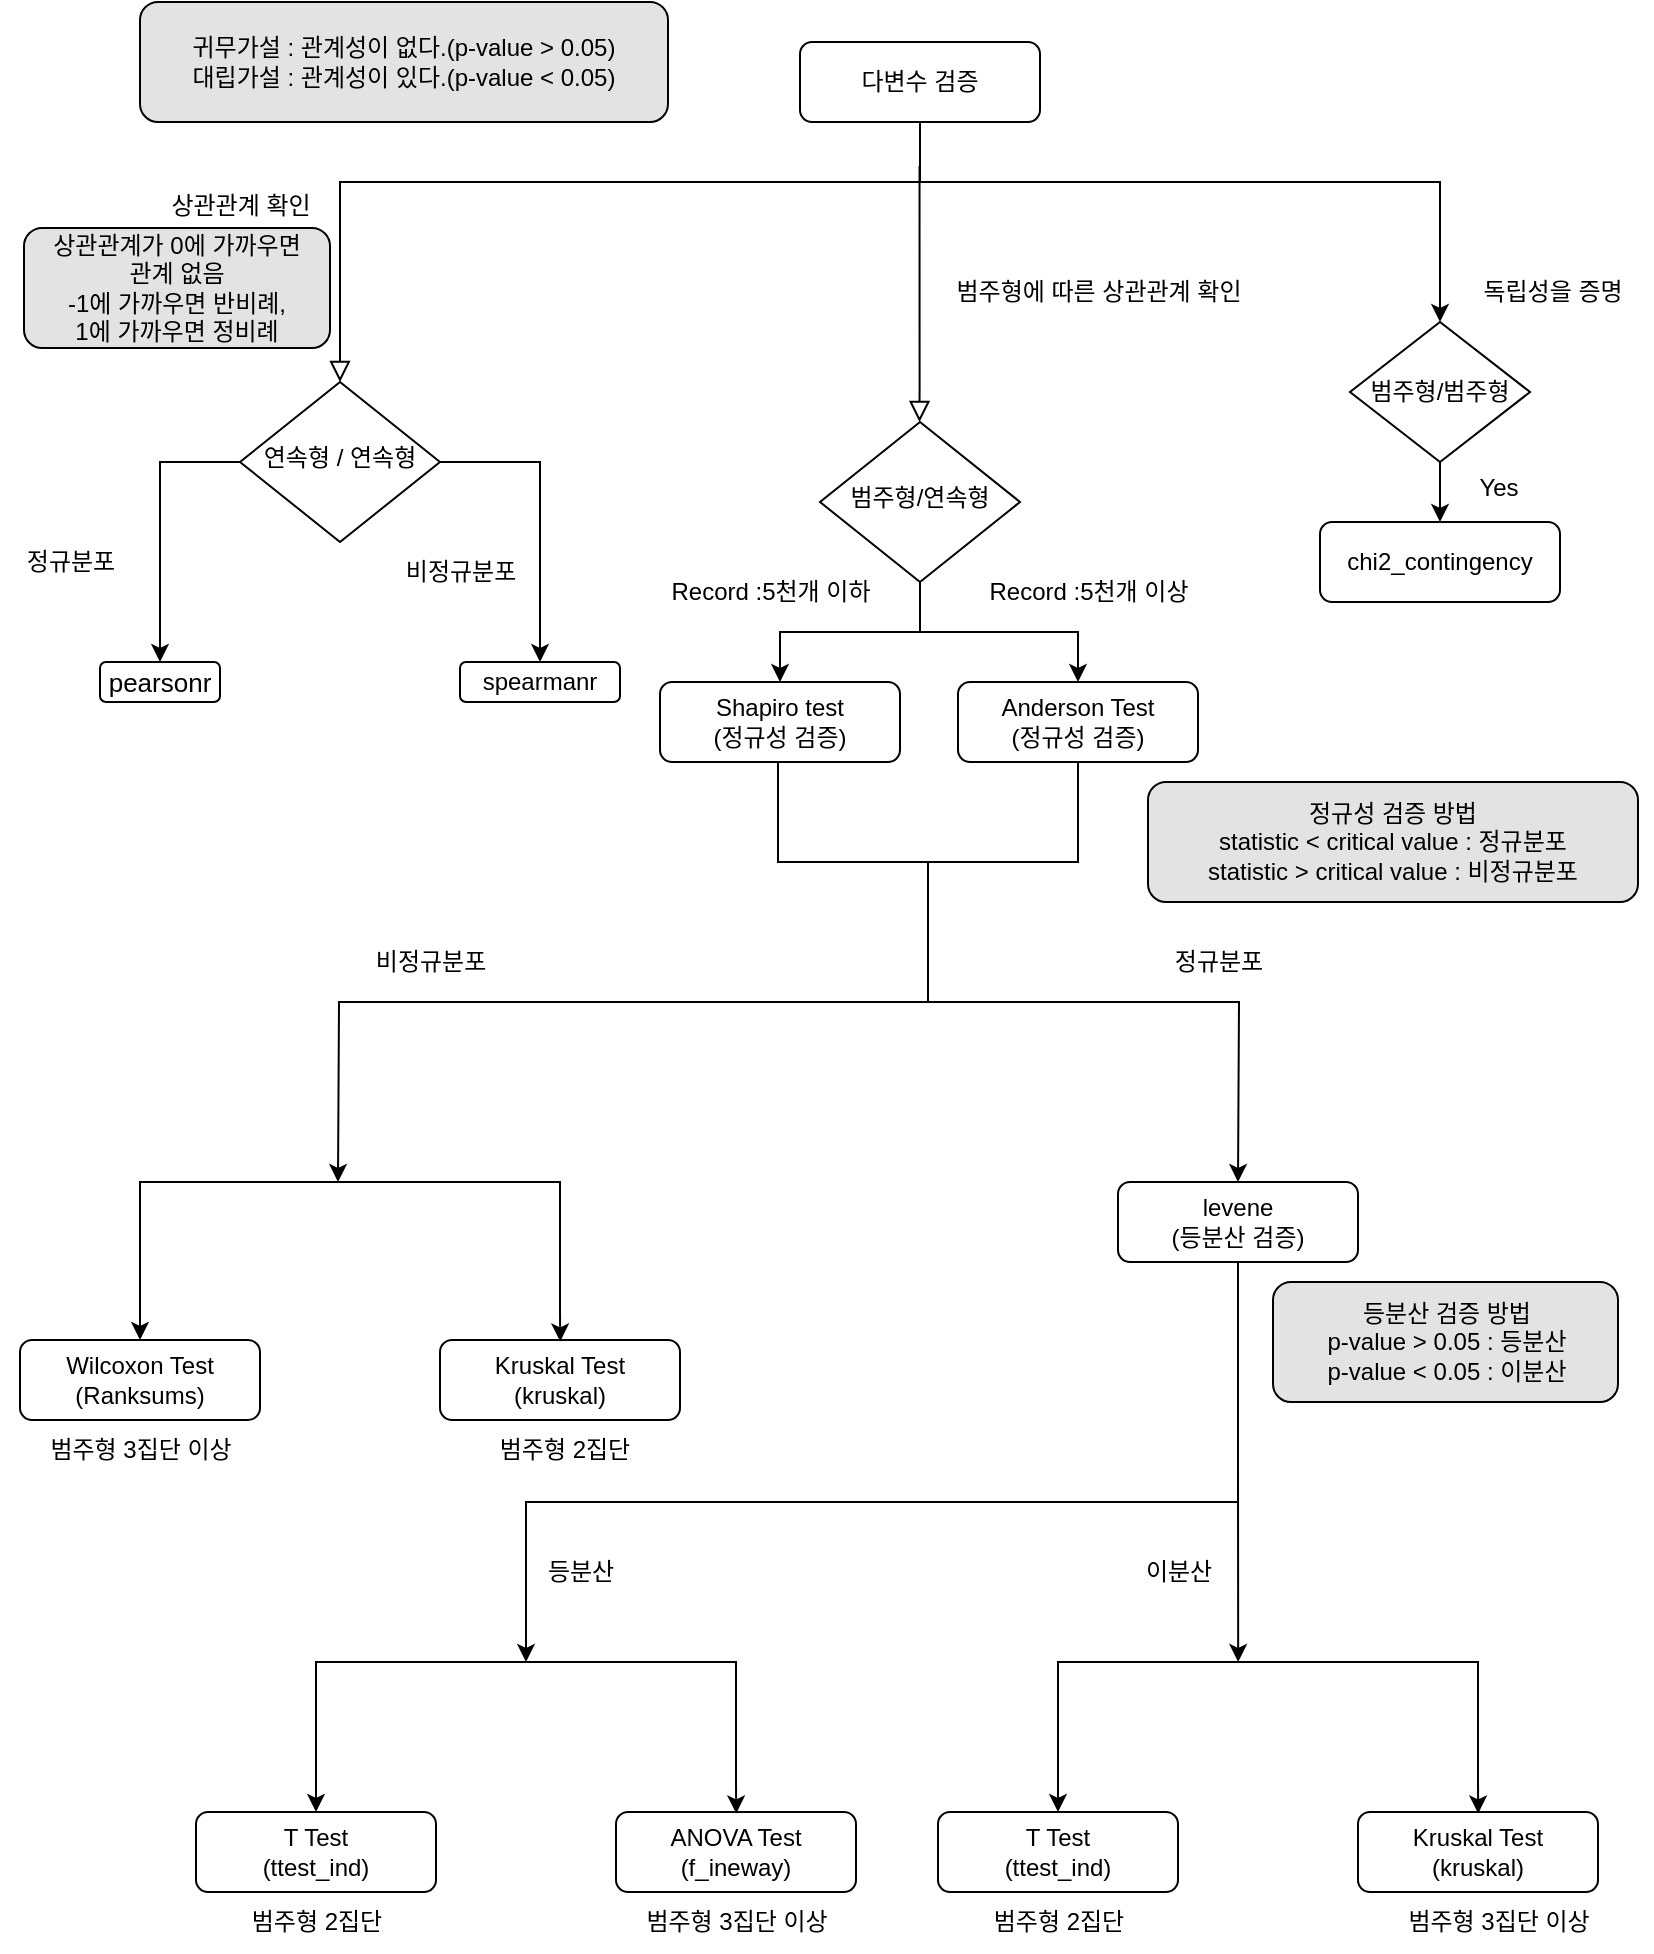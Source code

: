 <mxfile version="23.1.1" type="github">
  <diagram name="페이지-1" id="qf452SQ2Ja6n7-UAZfex">
    <mxGraphModel dx="3857" dy="1243" grid="1" gridSize="10" guides="1" tooltips="1" connect="1" arrows="1" fold="1" page="1" pageScale="1" pageWidth="1200" pageHeight="1920" math="0" shadow="0">
      <root>
        <mxCell id="0" />
        <mxCell id="1" parent="0" />
        <mxCell id="xQwOue-ps2qFC5m5liGH-1" value="" style="rounded=0;html=1;jettySize=auto;orthogonalLoop=1;fontSize=11;endArrow=block;endFill=0;endSize=8;strokeWidth=1;shadow=0;labelBackgroundColor=none;edgeStyle=orthogonalEdgeStyle;" edge="1" parent="1" source="xQwOue-ps2qFC5m5liGH-3" target="xQwOue-ps2qFC5m5liGH-7">
          <mxGeometry relative="1" as="geometry">
            <Array as="points">
              <mxPoint x="632" y="100" />
              <mxPoint x="342" y="100" />
            </Array>
          </mxGeometry>
        </mxCell>
        <mxCell id="xQwOue-ps2qFC5m5liGH-2" style="edgeStyle=orthogonalEdgeStyle;rounded=0;orthogonalLoop=1;jettySize=auto;html=1;entryX=0.5;entryY=0;entryDx=0;entryDy=0;" edge="1" parent="1" source="xQwOue-ps2qFC5m5liGH-3" target="xQwOue-ps2qFC5m5liGH-15">
          <mxGeometry relative="1" as="geometry">
            <Array as="points">
              <mxPoint x="632" y="100" />
              <mxPoint x="892" y="100" />
            </Array>
          </mxGeometry>
        </mxCell>
        <mxCell id="xQwOue-ps2qFC5m5liGH-3" value="다변수 검증" style="rounded=1;whiteSpace=wrap;html=1;fontSize=12;glass=0;strokeWidth=1;shadow=0;" vertex="1" parent="1">
          <mxGeometry x="572" y="30" width="120" height="40" as="geometry" />
        </mxCell>
        <mxCell id="xQwOue-ps2qFC5m5liGH-4" value="" style="rounded=0;html=1;jettySize=auto;orthogonalLoop=1;fontSize=11;endArrow=block;endFill=0;endSize=8;strokeWidth=1;shadow=0;labelBackgroundColor=none;edgeStyle=orthogonalEdgeStyle;" edge="1" parent="1">
          <mxGeometry y="20" relative="1" as="geometry">
            <mxPoint as="offset" />
            <mxPoint x="631.76" y="92" as="sourcePoint" />
            <mxPoint x="631.76" y="220" as="targetPoint" />
            <Array as="points">
              <mxPoint x="631.76" y="202" />
              <mxPoint x="631.76" y="202" />
            </Array>
          </mxGeometry>
        </mxCell>
        <mxCell id="xQwOue-ps2qFC5m5liGH-5" style="edgeStyle=orthogonalEdgeStyle;rounded=0;orthogonalLoop=1;jettySize=auto;html=1;" edge="1" parent="1" source="xQwOue-ps2qFC5m5liGH-7" target="xQwOue-ps2qFC5m5liGH-18">
          <mxGeometry relative="1" as="geometry">
            <mxPoint x="522" y="340" as="targetPoint" />
            <Array as="points">
              <mxPoint x="252" y="240" />
            </Array>
          </mxGeometry>
        </mxCell>
        <mxCell id="xQwOue-ps2qFC5m5liGH-6" style="edgeStyle=orthogonalEdgeStyle;rounded=0;orthogonalLoop=1;jettySize=auto;html=1;entryX=0.5;entryY=0;entryDx=0;entryDy=0;" edge="1" parent="1" source="xQwOue-ps2qFC5m5liGH-7" target="xQwOue-ps2qFC5m5liGH-19">
          <mxGeometry relative="1" as="geometry">
            <mxPoint x="742" y="340" as="targetPoint" />
            <Array as="points">
              <mxPoint x="442" y="240" />
            </Array>
          </mxGeometry>
        </mxCell>
        <mxCell id="xQwOue-ps2qFC5m5liGH-7" value="연속형 / 연속형" style="rhombus;whiteSpace=wrap;html=1;shadow=0;fontFamily=Helvetica;fontSize=12;align=center;strokeWidth=1;spacing=6;spacingTop=-4;" vertex="1" parent="1">
          <mxGeometry x="292" y="200" width="100" height="80" as="geometry" />
        </mxCell>
        <mxCell id="xQwOue-ps2qFC5m5liGH-8" value="chi2_contingency" style="rounded=1;whiteSpace=wrap;html=1;fontSize=12;glass=0;strokeWidth=1;shadow=0;" vertex="1" parent="1">
          <mxGeometry x="832" y="270" width="120" height="40" as="geometry" />
        </mxCell>
        <mxCell id="xQwOue-ps2qFC5m5liGH-9" style="edgeStyle=orthogonalEdgeStyle;rounded=0;orthogonalLoop=1;jettySize=auto;html=1;entryX=0.5;entryY=0;entryDx=0;entryDy=0;" edge="1" parent="1" source="xQwOue-ps2qFC5m5liGH-11" target="xQwOue-ps2qFC5m5liGH-12">
          <mxGeometry relative="1" as="geometry" />
        </mxCell>
        <mxCell id="xQwOue-ps2qFC5m5liGH-10" style="edgeStyle=orthogonalEdgeStyle;rounded=0;orthogonalLoop=1;jettySize=auto;html=1;" edge="1" parent="1" source="xQwOue-ps2qFC5m5liGH-11" target="xQwOue-ps2qFC5m5liGH-13">
          <mxGeometry relative="1" as="geometry" />
        </mxCell>
        <mxCell id="xQwOue-ps2qFC5m5liGH-11" value="범주형/연속형" style="rhombus;whiteSpace=wrap;html=1;shadow=0;fontFamily=Helvetica;fontSize=12;align=center;strokeWidth=1;spacing=6;spacingTop=-4;" vertex="1" parent="1">
          <mxGeometry x="582" y="220" width="100" height="80" as="geometry" />
        </mxCell>
        <mxCell id="xQwOue-ps2qFC5m5liGH-12" value="Shapiro test&lt;br&gt;(정규성 검증)" style="rounded=1;whiteSpace=wrap;html=1;fontSize=12;glass=0;strokeWidth=1;shadow=0;" vertex="1" parent="1">
          <mxGeometry x="502" y="350" width="120" height="40" as="geometry" />
        </mxCell>
        <mxCell id="xQwOue-ps2qFC5m5liGH-13" value="Anderson Test&lt;br&gt;(정규성 검증)" style="rounded=1;whiteSpace=wrap;html=1;fontSize=12;glass=0;strokeWidth=1;shadow=0;" vertex="1" parent="1">
          <mxGeometry x="651" y="350" width="120" height="40" as="geometry" />
        </mxCell>
        <mxCell id="xQwOue-ps2qFC5m5liGH-14" style="edgeStyle=orthogonalEdgeStyle;rounded=0;orthogonalLoop=1;jettySize=auto;html=1;exitX=0.5;exitY=1;exitDx=0;exitDy=0;entryX=0.5;entryY=0;entryDx=0;entryDy=0;" edge="1" parent="1" source="xQwOue-ps2qFC5m5liGH-15" target="xQwOue-ps2qFC5m5liGH-8">
          <mxGeometry relative="1" as="geometry" />
        </mxCell>
        <mxCell id="xQwOue-ps2qFC5m5liGH-15" value="범주형/범주형" style="rhombus;whiteSpace=wrap;html=1;" vertex="1" parent="1">
          <mxGeometry x="847" y="170" width="90" height="70" as="geometry" />
        </mxCell>
        <mxCell id="xQwOue-ps2qFC5m5liGH-16" value="정규분포" style="text;html=1;align=center;verticalAlign=middle;resizable=0;points=[];autosize=1;strokeColor=none;fillColor=none;" vertex="1" parent="1">
          <mxGeometry x="172" y="275" width="70" height="30" as="geometry" />
        </mxCell>
        <mxCell id="xQwOue-ps2qFC5m5liGH-17" value="비정규분포" style="text;html=1;align=center;verticalAlign=middle;resizable=0;points=[];autosize=1;strokeColor=none;fillColor=none;" vertex="1" parent="1">
          <mxGeometry x="362" y="280" width="80" height="30" as="geometry" />
        </mxCell>
        <mxCell id="xQwOue-ps2qFC5m5liGH-18" value="pearsonr" style="rounded=1;whiteSpace=wrap;html=1;fontSize=13;" vertex="1" parent="1">
          <mxGeometry x="222" y="340" width="60" height="20" as="geometry" />
        </mxCell>
        <mxCell id="xQwOue-ps2qFC5m5liGH-19" value="spearmanr" style="rounded=1;whiteSpace=wrap;html=1;" vertex="1" parent="1">
          <mxGeometry x="402" y="340" width="80" height="20" as="geometry" />
        </mxCell>
        <mxCell id="xQwOue-ps2qFC5m5liGH-20" value="Record :5천개 이하" style="text;html=1;align=center;verticalAlign=middle;resizable=0;points=[];autosize=1;strokeColor=none;fillColor=none;" vertex="1" parent="1">
          <mxGeometry x="492" y="290" width="130" height="30" as="geometry" />
        </mxCell>
        <mxCell id="xQwOue-ps2qFC5m5liGH-21" value="Record :5천개 이상" style="text;html=1;align=center;verticalAlign=middle;resizable=0;points=[];autosize=1;strokeColor=none;fillColor=none;" vertex="1" parent="1">
          <mxGeometry x="651" y="290" width="130" height="30" as="geometry" />
        </mxCell>
        <mxCell id="xQwOue-ps2qFC5m5liGH-22" value="" style="line;strokeWidth=1;direction=south;html=1;perimeter=backbonePerimeter;points=[];outlineConnect=0;" vertex="1" parent="1">
          <mxGeometry x="631" y="440" width="10" height="70" as="geometry" />
        </mxCell>
        <mxCell id="xQwOue-ps2qFC5m5liGH-23" value="" style="shape=partialRectangle;whiteSpace=wrap;html=1;bottom=0;right=0;fillColor=none;rotation=-90;" vertex="1" parent="1">
          <mxGeometry x="573.5" y="377.5" width="50" height="75" as="geometry" />
        </mxCell>
        <mxCell id="xQwOue-ps2qFC5m5liGH-24" value="" style="shape=partialRectangle;whiteSpace=wrap;html=1;bottom=0;right=0;fillColor=none;rotation=-90;direction=north;" vertex="1" parent="1">
          <mxGeometry x="648.5" y="377.5" width="50" height="75" as="geometry" />
        </mxCell>
        <mxCell id="xQwOue-ps2qFC5m5liGH-25" style="edgeStyle=orthogonalEdgeStyle;rounded=0;orthogonalLoop=1;jettySize=auto;html=1;exitX=0.5;exitY=0;exitDx=0;exitDy=0;" edge="1" parent="1" source="xQwOue-ps2qFC5m5liGH-24" target="xQwOue-ps2qFC5m5liGH-24">
          <mxGeometry relative="1" as="geometry" />
        </mxCell>
        <mxCell id="xQwOue-ps2qFC5m5liGH-26" style="edgeStyle=orthogonalEdgeStyle;rounded=0;orthogonalLoop=1;jettySize=auto;html=1;" edge="1" parent="1" source="xQwOue-ps2qFC5m5liGH-28">
          <mxGeometry relative="1" as="geometry">
            <mxPoint x="791" y="600" as="targetPoint" />
          </mxGeometry>
        </mxCell>
        <mxCell id="xQwOue-ps2qFC5m5liGH-27" style="edgeStyle=orthogonalEdgeStyle;rounded=0;orthogonalLoop=1;jettySize=auto;html=1;" edge="1" parent="1" source="xQwOue-ps2qFC5m5liGH-28">
          <mxGeometry relative="1" as="geometry">
            <mxPoint x="341.0" y="600" as="targetPoint" />
          </mxGeometry>
        </mxCell>
        <mxCell id="xQwOue-ps2qFC5m5liGH-28" value="" style="line;strokeWidth=1;html=1;perimeter=backbonePerimeter;points=[];outlineConnect=0;" vertex="1" parent="1">
          <mxGeometry x="431" y="505" width="340" height="10" as="geometry" />
        </mxCell>
        <mxCell id="xQwOue-ps2qFC5m5liGH-29" style="edgeStyle=orthogonalEdgeStyle;rounded=0;orthogonalLoop=1;jettySize=auto;html=1;exitX=1;exitY=0;exitDx=0;exitDy=0;entryX=0.5;entryY=0;entryDx=0;entryDy=0;" edge="1" parent="1" source="xQwOue-ps2qFC5m5liGH-30" target="xQwOue-ps2qFC5m5liGH-31">
          <mxGeometry relative="1" as="geometry" />
        </mxCell>
        <mxCell id="xQwOue-ps2qFC5m5liGH-30" value="" style="shape=partialRectangle;whiteSpace=wrap;html=1;bottom=1;right=1;left=1;top=0;fillColor=none;routingCenterX=-0.5;direction=west;" vertex="1" parent="1">
          <mxGeometry x="242" y="600" width="210" height="64" as="geometry" />
        </mxCell>
        <mxCell id="xQwOue-ps2qFC5m5liGH-31" value="Wilcoxon Test&lt;br&gt;(Ranksums)" style="rounded=1;whiteSpace=wrap;html=1;fontSize=12;glass=0;strokeWidth=1;shadow=0;" vertex="1" parent="1">
          <mxGeometry x="182" y="679" width="120" height="40" as="geometry" />
        </mxCell>
        <mxCell id="xQwOue-ps2qFC5m5liGH-32" value="Kruskal Test&lt;br&gt;(kruskal)" style="rounded=1;whiteSpace=wrap;html=1;fontSize=12;glass=0;strokeWidth=1;shadow=0;" vertex="1" parent="1">
          <mxGeometry x="392" y="679" width="120" height="40" as="geometry" />
        </mxCell>
        <mxCell id="xQwOue-ps2qFC5m5liGH-33" style="edgeStyle=orthogonalEdgeStyle;rounded=0;orthogonalLoop=1;jettySize=auto;html=1;exitX=0;exitY=0;exitDx=0;exitDy=0;entryX=0.501;entryY=0.018;entryDx=0;entryDy=0;entryPerimeter=0;" edge="1" parent="1" source="xQwOue-ps2qFC5m5liGH-30" target="xQwOue-ps2qFC5m5liGH-32">
          <mxGeometry relative="1" as="geometry" />
        </mxCell>
        <mxCell id="xQwOue-ps2qFC5m5liGH-34" value="범주형 3집단 이상" style="text;html=1;align=center;verticalAlign=middle;resizable=0;points=[];autosize=1;strokeColor=none;fillColor=none;" vertex="1" parent="1">
          <mxGeometry x="182" y="719" width="120" height="30" as="geometry" />
        </mxCell>
        <mxCell id="xQwOue-ps2qFC5m5liGH-35" value="범주형 2집단" style="text;html=1;align=center;verticalAlign=middle;resizable=0;points=[];autosize=1;strokeColor=none;fillColor=none;" vertex="1" parent="1">
          <mxGeometry x="409" y="719" width="90" height="30" as="geometry" />
        </mxCell>
        <mxCell id="xQwOue-ps2qFC5m5liGH-36" style="edgeStyle=orthogonalEdgeStyle;rounded=0;orthogonalLoop=1;jettySize=auto;html=1;exitX=1;exitY=0;exitDx=0;exitDy=0;entryX=0.5;entryY=0;entryDx=0;entryDy=0;" edge="1" parent="1" source="xQwOue-ps2qFC5m5liGH-37" target="xQwOue-ps2qFC5m5liGH-38">
          <mxGeometry relative="1" as="geometry" />
        </mxCell>
        <mxCell id="xQwOue-ps2qFC5m5liGH-37" value="" style="shape=partialRectangle;whiteSpace=wrap;html=1;bottom=1;right=1;left=1;top=0;fillColor=none;routingCenterX=-0.5;direction=west;" vertex="1" parent="1">
          <mxGeometry x="701" y="840" width="210" height="60" as="geometry" />
        </mxCell>
        <mxCell id="xQwOue-ps2qFC5m5liGH-38" value="T Test&lt;br&gt;(ttest_ind)" style="rounded=1;whiteSpace=wrap;html=1;fontSize=12;glass=0;strokeWidth=1;shadow=0;" vertex="1" parent="1">
          <mxGeometry x="641" y="915" width="120" height="40" as="geometry" />
        </mxCell>
        <mxCell id="xQwOue-ps2qFC5m5liGH-39" value="Kruskal Test&lt;br&gt;(kruskal)" style="rounded=1;whiteSpace=wrap;html=1;fontSize=12;glass=0;strokeWidth=1;shadow=0;" vertex="1" parent="1">
          <mxGeometry x="851" y="915" width="120" height="40" as="geometry" />
        </mxCell>
        <mxCell id="xQwOue-ps2qFC5m5liGH-40" style="edgeStyle=orthogonalEdgeStyle;rounded=0;orthogonalLoop=1;jettySize=auto;html=1;exitX=0;exitY=0;exitDx=0;exitDy=0;entryX=0.501;entryY=0.018;entryDx=0;entryDy=0;entryPerimeter=0;" edge="1" parent="1" source="xQwOue-ps2qFC5m5liGH-37" target="xQwOue-ps2qFC5m5liGH-39">
          <mxGeometry relative="1" as="geometry" />
        </mxCell>
        <mxCell id="xQwOue-ps2qFC5m5liGH-41" value="범주형 3집단 이상" style="text;html=1;align=center;verticalAlign=middle;resizable=0;points=[];autosize=1;strokeColor=none;fillColor=none;" vertex="1" parent="1">
          <mxGeometry x="861" y="955" width="120" height="30" as="geometry" />
        </mxCell>
        <mxCell id="xQwOue-ps2qFC5m5liGH-42" value="범주형 2집단" style="text;html=1;align=center;verticalAlign=middle;resizable=0;points=[];autosize=1;strokeColor=none;fillColor=none;" vertex="1" parent="1">
          <mxGeometry x="656" y="955" width="90" height="30" as="geometry" />
        </mxCell>
        <mxCell id="xQwOue-ps2qFC5m5liGH-43" style="edgeStyle=orthogonalEdgeStyle;rounded=0;orthogonalLoop=1;jettySize=auto;html=1;exitX=1;exitY=0;exitDx=0;exitDy=0;entryX=0.5;entryY=0;entryDx=0;entryDy=0;" edge="1" parent="1" source="xQwOue-ps2qFC5m5liGH-44" target="xQwOue-ps2qFC5m5liGH-45">
          <mxGeometry relative="1" as="geometry" />
        </mxCell>
        <mxCell id="xQwOue-ps2qFC5m5liGH-44" value="" style="shape=partialRectangle;whiteSpace=wrap;html=1;bottom=1;right=1;left=1;top=0;fillColor=none;routingCenterX=-0.5;direction=west;" vertex="1" parent="1">
          <mxGeometry x="330" y="840" width="210" height="60" as="geometry" />
        </mxCell>
        <mxCell id="xQwOue-ps2qFC5m5liGH-45" value="T Test&lt;br&gt;(ttest_ind)" style="rounded=1;whiteSpace=wrap;html=1;fontSize=12;glass=0;strokeWidth=1;shadow=0;" vertex="1" parent="1">
          <mxGeometry x="270" y="915" width="120" height="40" as="geometry" />
        </mxCell>
        <mxCell id="xQwOue-ps2qFC5m5liGH-46" value="ANOVA Test&lt;br&gt;(f_ineway)" style="rounded=1;whiteSpace=wrap;html=1;fontSize=12;glass=0;strokeWidth=1;shadow=0;" vertex="1" parent="1">
          <mxGeometry x="480" y="915" width="120" height="40" as="geometry" />
        </mxCell>
        <mxCell id="xQwOue-ps2qFC5m5liGH-47" style="edgeStyle=orthogonalEdgeStyle;rounded=0;orthogonalLoop=1;jettySize=auto;html=1;exitX=0;exitY=0;exitDx=0;exitDy=0;entryX=0.501;entryY=0.018;entryDx=0;entryDy=0;entryPerimeter=0;" edge="1" parent="1" source="xQwOue-ps2qFC5m5liGH-44" target="xQwOue-ps2qFC5m5liGH-46">
          <mxGeometry relative="1" as="geometry" />
        </mxCell>
        <mxCell id="xQwOue-ps2qFC5m5liGH-48" value="범주형 3집단 이상" style="text;html=1;align=center;verticalAlign=middle;resizable=0;points=[];autosize=1;strokeColor=none;fillColor=none;" vertex="1" parent="1">
          <mxGeometry x="480" y="955" width="120" height="30" as="geometry" />
        </mxCell>
        <mxCell id="xQwOue-ps2qFC5m5liGH-49" value="범주형 2집단" style="text;html=1;align=center;verticalAlign=middle;resizable=0;points=[];autosize=1;strokeColor=none;fillColor=none;" vertex="1" parent="1">
          <mxGeometry x="285" y="955" width="90" height="30" as="geometry" />
        </mxCell>
        <mxCell id="xQwOue-ps2qFC5m5liGH-50" style="edgeStyle=orthogonalEdgeStyle;rounded=0;orthogonalLoop=1;jettySize=auto;html=1;" edge="1" parent="1" source="xQwOue-ps2qFC5m5liGH-51" target="xQwOue-ps2qFC5m5liGH-44">
          <mxGeometry relative="1" as="geometry">
            <Array as="points">
              <mxPoint x="791" y="760" />
              <mxPoint x="435" y="760" />
            </Array>
          </mxGeometry>
        </mxCell>
        <mxCell id="xQwOue-ps2qFC5m5liGH-51" value="levene&lt;br&gt;(등분산 검증)" style="rounded=1;whiteSpace=wrap;html=1;fontSize=12;glass=0;strokeWidth=1;shadow=0;" vertex="1" parent="1">
          <mxGeometry x="731" y="600" width="120" height="40" as="geometry" />
        </mxCell>
        <mxCell id="xQwOue-ps2qFC5m5liGH-52" style="edgeStyle=orthogonalEdgeStyle;rounded=0;orthogonalLoop=1;jettySize=auto;html=1;entryX=0.571;entryY=1;entryDx=0;entryDy=0;entryPerimeter=0;" edge="1" parent="1" source="xQwOue-ps2qFC5m5liGH-51" target="xQwOue-ps2qFC5m5liGH-37">
          <mxGeometry relative="1" as="geometry" />
        </mxCell>
        <mxCell id="xQwOue-ps2qFC5m5liGH-53" value="정규분포" style="text;html=1;align=center;verticalAlign=middle;resizable=0;points=[];autosize=1;strokeColor=none;fillColor=none;" vertex="1" parent="1">
          <mxGeometry x="746" y="475" width="70" height="30" as="geometry" />
        </mxCell>
        <mxCell id="xQwOue-ps2qFC5m5liGH-54" value="비정규분포" style="text;html=1;align=center;verticalAlign=middle;resizable=0;points=[];autosize=1;strokeColor=none;fillColor=none;" vertex="1" parent="1">
          <mxGeometry x="347" y="475" width="80" height="30" as="geometry" />
        </mxCell>
        <mxCell id="xQwOue-ps2qFC5m5liGH-55" value="등분산" style="text;html=1;align=center;verticalAlign=middle;resizable=0;points=[];autosize=1;strokeColor=none;fillColor=none;" vertex="1" parent="1">
          <mxGeometry x="432" y="780" width="60" height="30" as="geometry" />
        </mxCell>
        <mxCell id="xQwOue-ps2qFC5m5liGH-56" value="이분산" style="text;html=1;align=center;verticalAlign=middle;resizable=0;points=[];autosize=1;strokeColor=none;fillColor=none;" vertex="1" parent="1">
          <mxGeometry x="731" y="780" width="60" height="30" as="geometry" />
        </mxCell>
        <mxCell id="xQwOue-ps2qFC5m5liGH-57" value="귀무가설 : 관계성이 없다.(p-value &amp;gt; 0.05)&lt;br&gt;대립가설 : 관계성이 있다.(p-value &amp;lt; 0.05)" style="rounded=1;whiteSpace=wrap;html=1;fillColor=#E3E3E3;" vertex="1" parent="1">
          <mxGeometry x="242" y="10" width="264" height="60" as="geometry" />
        </mxCell>
        <mxCell id="xQwOue-ps2qFC5m5liGH-58" value="독립성을 증명" style="text;html=1;align=center;verticalAlign=middle;resizable=0;points=[];autosize=1;strokeColor=none;fillColor=none;" vertex="1" parent="1">
          <mxGeometry x="898" y="140" width="100" height="30" as="geometry" />
        </mxCell>
        <mxCell id="xQwOue-ps2qFC5m5liGH-59" value="상관관계 확인" style="text;html=1;align=center;verticalAlign=middle;resizable=0;points=[];autosize=1;strokeColor=none;fillColor=none;" vertex="1" parent="1">
          <mxGeometry x="242" y="97" width="100" height="30" as="geometry" />
        </mxCell>
        <mxCell id="xQwOue-ps2qFC5m5liGH-60" value="상관관계가 0에 가까우면&lt;br&gt;관계 없음&lt;br&gt;-1에 가까우면 반비례,&lt;br&gt;1에 가까우면 정비례" style="rounded=1;whiteSpace=wrap;html=1;fillColor=#E3E3E3;" vertex="1" parent="1">
          <mxGeometry x="184" y="123" width="153" height="60" as="geometry" />
        </mxCell>
        <mxCell id="xQwOue-ps2qFC5m5liGH-61" value="범주형에 따른 상관관계 확인" style="text;html=1;align=center;verticalAlign=middle;resizable=0;points=[];autosize=1;strokeColor=none;fillColor=none;" vertex="1" parent="1">
          <mxGeometry x="631" y="140" width="180" height="30" as="geometry" />
        </mxCell>
        <mxCell id="xQwOue-ps2qFC5m5liGH-62" value="Yes" style="text;html=1;align=center;verticalAlign=middle;resizable=0;points=[];autosize=1;strokeColor=none;fillColor=none;" vertex="1" parent="1">
          <mxGeometry x="901" y="238" width="40" height="30" as="geometry" />
        </mxCell>
        <mxCell id="xQwOue-ps2qFC5m5liGH-63" value="정규성 검증 방법&lt;br&gt;statistic &amp;lt; critical value : 정규분포&lt;br&gt;statistic &amp;gt; critical value : 비정규분포" style="rounded=1;whiteSpace=wrap;html=1;fillColor=#E3E3E3;" vertex="1" parent="1">
          <mxGeometry x="746" y="400" width="245" height="60" as="geometry" />
        </mxCell>
        <mxCell id="xQwOue-ps2qFC5m5liGH-64" value="등분산 검증 방법&lt;br&gt;p-value &amp;gt; 0.05 : 등분산&lt;br&gt;p-value &amp;lt; 0.05 : 이분산" style="rounded=1;whiteSpace=wrap;html=1;fillColor=#E3E3E3;" vertex="1" parent="1">
          <mxGeometry x="808.5" y="650" width="172.5" height="60" as="geometry" />
        </mxCell>
      </root>
    </mxGraphModel>
  </diagram>
</mxfile>
